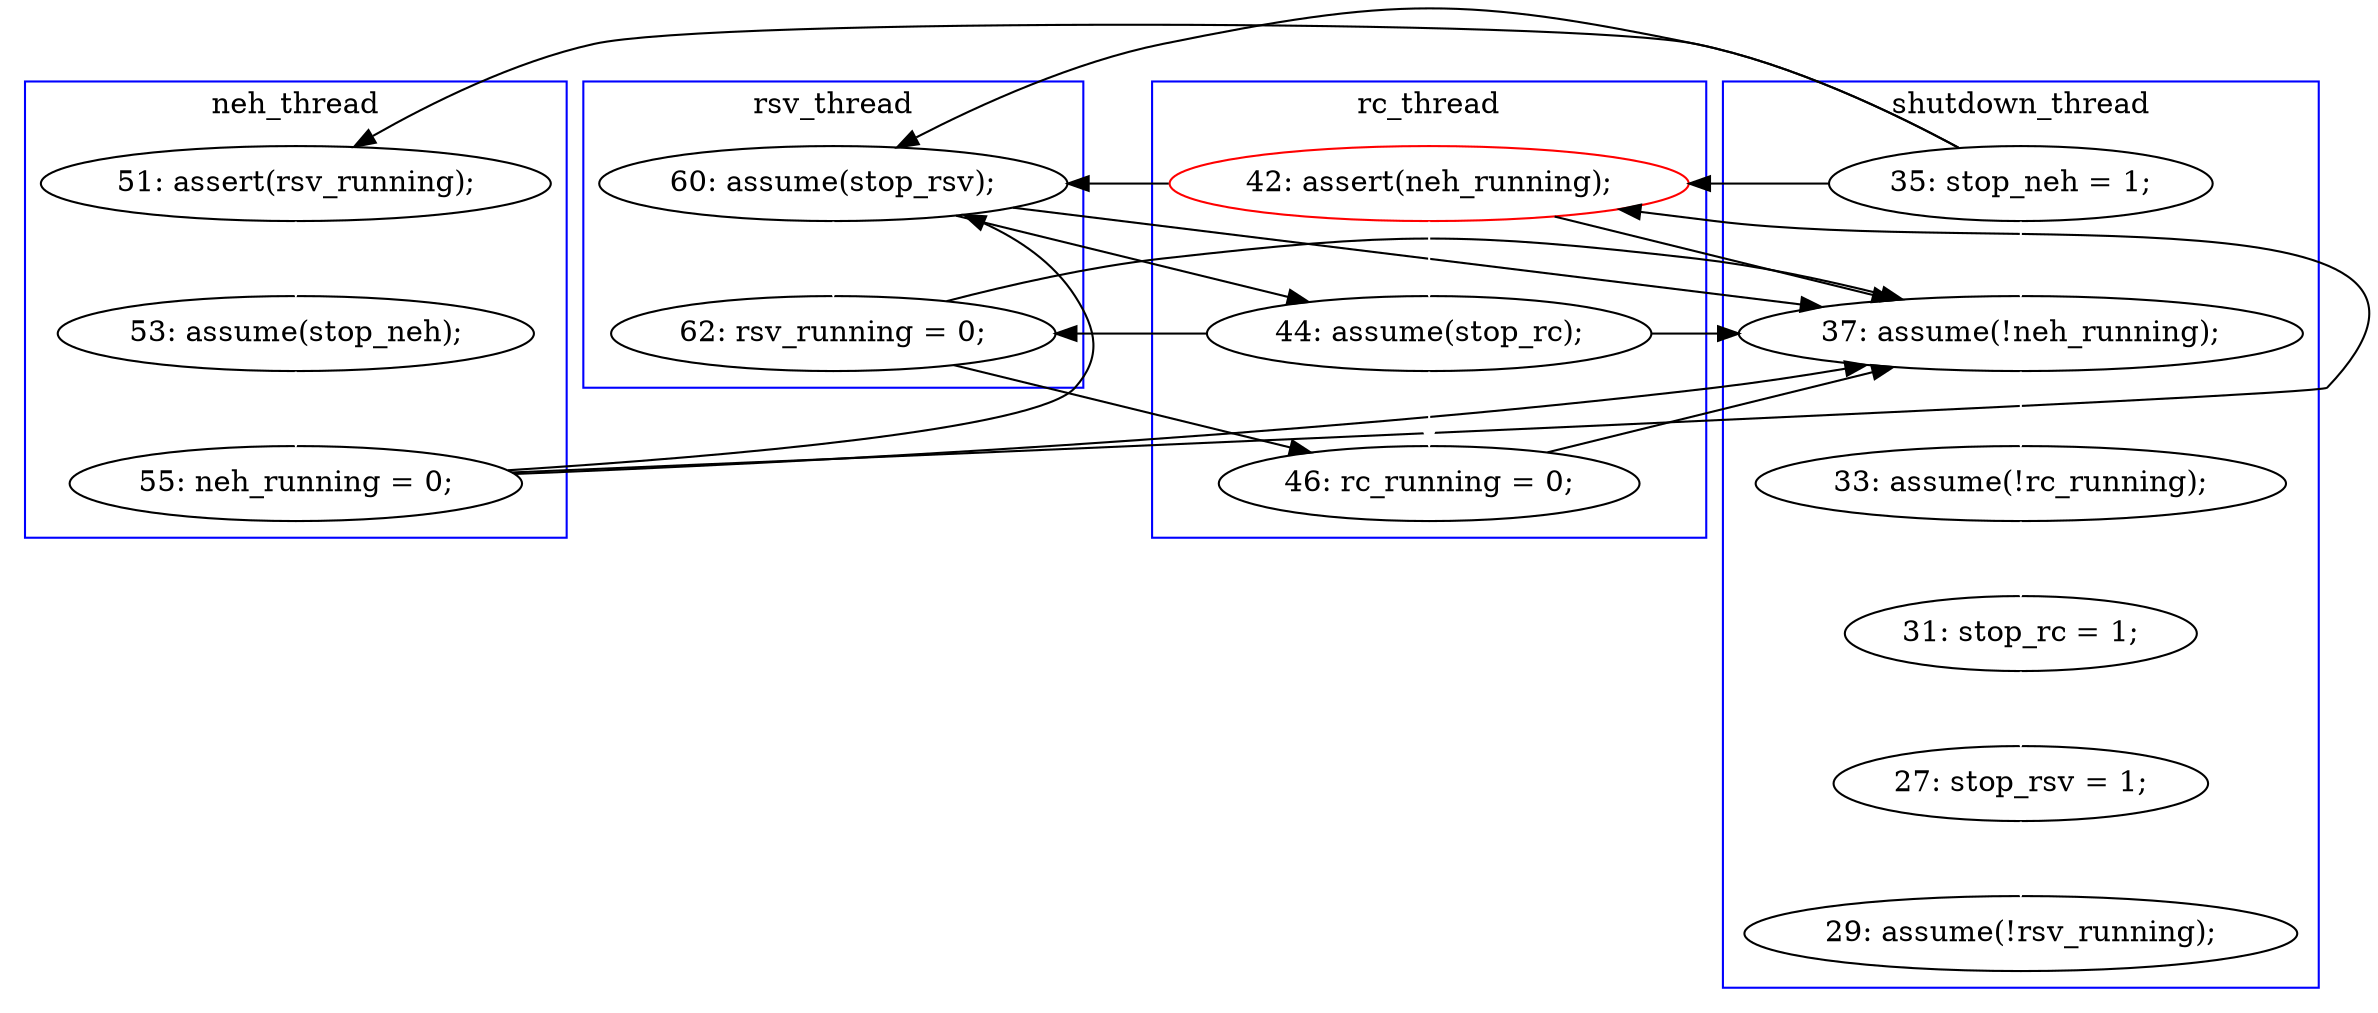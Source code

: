 digraph Counterexample {
	18 -> 21 [color = black, style = solid, constraint = false]
	22 -> 23 [color = black, style = solid, constraint = false]
	18 -> 25 [color = black, style = solid, constraint = false]
	17 -> 18 [color = white, style = solid]
	16 -> 17 [color = white, style = solid]
	23 -> 24 [color = black, style = solid, constraint = false]
	28 -> 29 [color = white, style = solid]
	10 -> 19 [color = black, style = solid, constraint = false]
	19 -> 22 [color = white, style = solid]
	22 -> 24 [color = white, style = solid]
	10 -> 16 [color = black, style = solid, constraint = false]
	25 -> 26 [color = white, style = solid]
	21 -> 23 [color = white, style = solid]
	23 -> 25 [color = black, style = solid, constraint = false]
	24 -> 25 [color = black, style = solid, constraint = false]
	19 -> 25 [color = black, style = solid, constraint = false]
	22 -> 25 [color = black, style = solid, constraint = false]
	18 -> 19 [color = black, style = solid, constraint = false]
	26 -> 27 [color = white, style = solid]
	21 -> 25 [color = black, style = solid, constraint = false]
	10 -> 21 [color = black, style = solid, constraint = false]
	21 -> 22 [color = black, style = solid, constraint = false]
	27 -> 28 [color = white, style = solid]
	10 -> 25 [color = white, style = solid]
	19 -> 21 [color = black, style = solid, constraint = false]
	subgraph cluster2 {
		label = rc_thread
		color = blue
		19  [label = "42: assert(neh_running);", color = red]
		22  [label = "44: assume(stop_rc);"]
		24  [label = "46: rc_running = 0;"]
	}
	subgraph cluster4 {
		label = rsv_thread
		color = blue
		23  [label = "62: rsv_running = 0;"]
		21  [label = "60: assume(stop_rsv);"]
	}
	subgraph cluster3 {
		label = neh_thread
		color = blue
		18  [label = "55: neh_running = 0;"]
		17  [label = "53: assume(stop_neh);"]
		16  [label = "51: assert(rsv_running);"]
	}
	subgraph cluster1 {
		label = shutdown_thread
		color = blue
		26  [label = "33: assume(!rc_running);"]
		10  [label = "35: stop_neh = 1;"]
		29  [label = "29: assume(!rsv_running);"]
		27  [label = "31: stop_rc = 1;"]
		28  [label = "27: stop_rsv = 1;"]
		25  [label = "37: assume(!neh_running);"]
	}
}